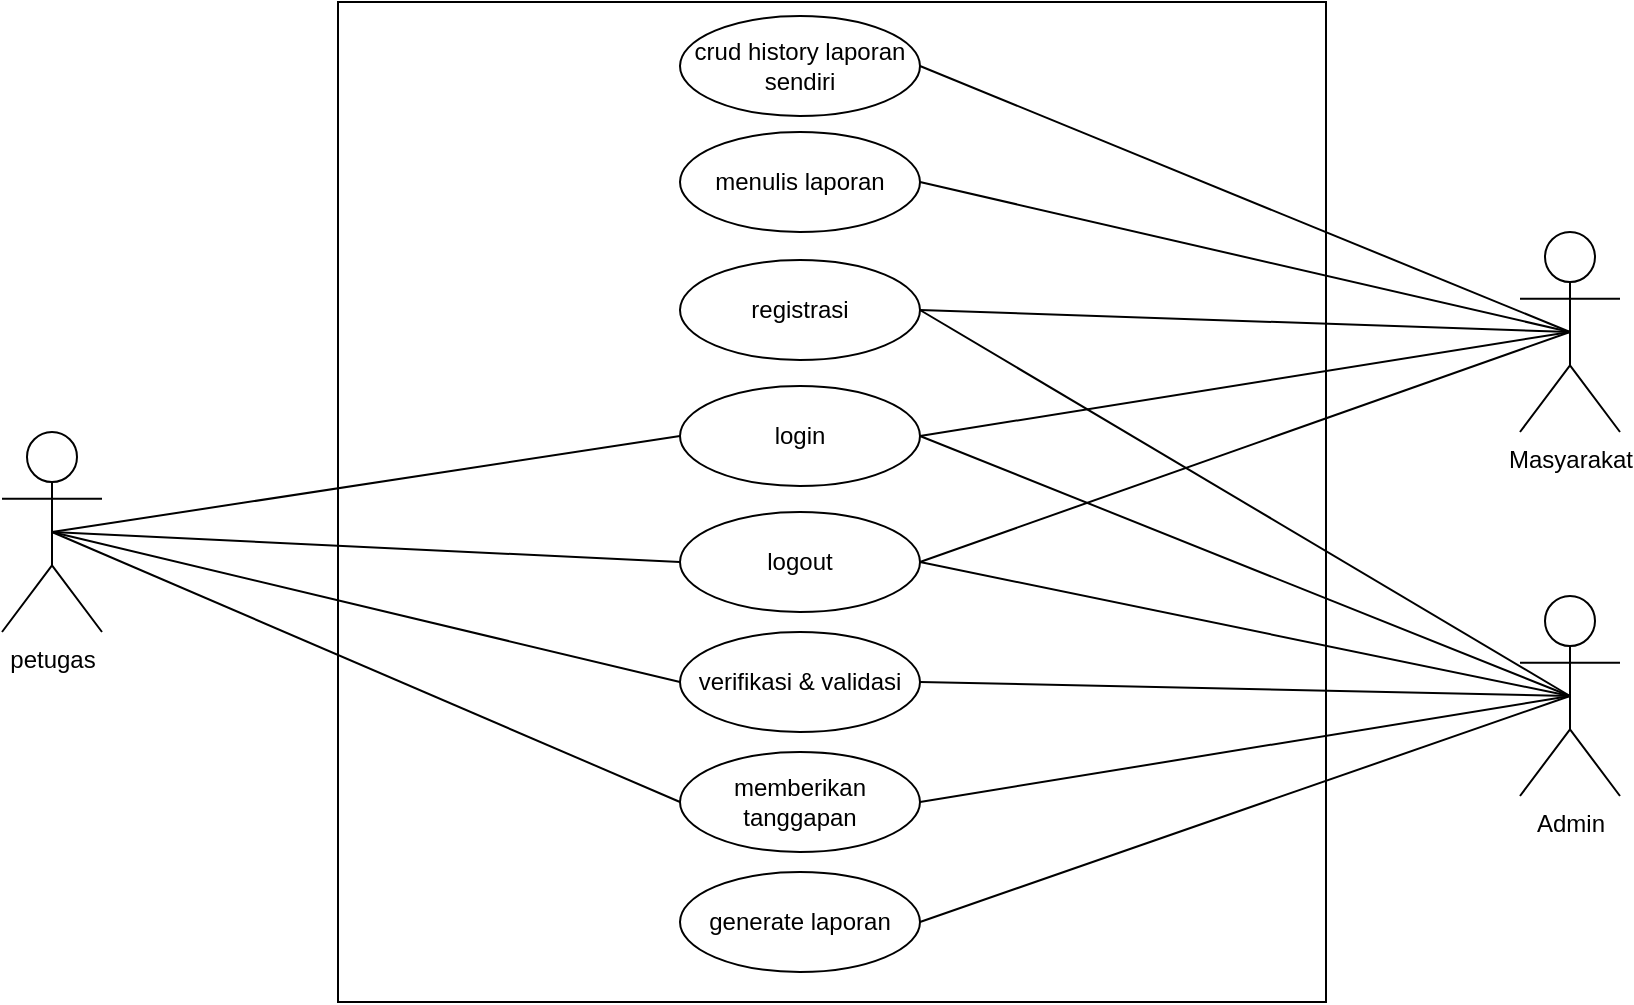 <mxfile version="26.2.13">
  <diagram name="Page-1" id="GyjrU9ZlSgfI-yeVk8re">
    <mxGraphModel dx="886" dy="544" grid="0" gridSize="10" guides="1" tooltips="1" connect="1" arrows="1" fold="1" page="1" pageScale="1" pageWidth="3300" pageHeight="2339" math="0" shadow="0">
      <root>
        <mxCell id="0" />
        <mxCell id="1" parent="0" />
        <mxCell id="D88Sw9c7ocYwhjr1b84T-1" value="" style="rounded=0;whiteSpace=wrap;html=1;fillColor=none;" parent="1" vertex="1">
          <mxGeometry x="209" y="25" width="494" height="500" as="geometry" />
        </mxCell>
        <mxCell id="D88Sw9c7ocYwhjr1b84T-27" style="rounded=0;orthogonalLoop=1;jettySize=auto;html=1;exitX=0.5;exitY=0.5;exitDx=0;exitDy=0;exitPerimeter=0;entryX=1;entryY=0.5;entryDx=0;entryDy=0;endArrow=none;startFill=0;" parent="1" source="D88Sw9c7ocYwhjr1b84T-2" target="D88Sw9c7ocYwhjr1b84T-11" edge="1">
          <mxGeometry relative="1" as="geometry" />
        </mxCell>
        <mxCell id="D88Sw9c7ocYwhjr1b84T-28" style="rounded=0;orthogonalLoop=1;jettySize=auto;html=1;exitX=0.5;exitY=0.5;exitDx=0;exitDy=0;exitPerimeter=0;entryX=1;entryY=0.5;entryDx=0;entryDy=0;endArrow=none;startFill=0;" parent="1" source="D88Sw9c7ocYwhjr1b84T-2" target="D88Sw9c7ocYwhjr1b84T-10" edge="1">
          <mxGeometry relative="1" as="geometry" />
        </mxCell>
        <mxCell id="D88Sw9c7ocYwhjr1b84T-34" style="rounded=0;orthogonalLoop=1;jettySize=auto;html=1;exitX=0.5;exitY=0.5;exitDx=0;exitDy=0;exitPerimeter=0;entryX=1;entryY=0.5;entryDx=0;entryDy=0;endArrow=none;startFill=0;" parent="1" source="D88Sw9c7ocYwhjr1b84T-2" target="D88Sw9c7ocYwhjr1b84T-12" edge="1">
          <mxGeometry relative="1" as="geometry" />
        </mxCell>
        <mxCell id="D88Sw9c7ocYwhjr1b84T-35" style="rounded=0;orthogonalLoop=1;jettySize=auto;html=1;exitX=0.5;exitY=0.5;exitDx=0;exitDy=0;exitPerimeter=0;entryX=1;entryY=0.5;entryDx=0;entryDy=0;endArrow=none;startFill=0;" parent="1" source="D88Sw9c7ocYwhjr1b84T-2" target="D88Sw9c7ocYwhjr1b84T-14" edge="1">
          <mxGeometry relative="1" as="geometry" />
        </mxCell>
        <mxCell id="D88Sw9c7ocYwhjr1b84T-36" style="rounded=0;orthogonalLoop=1;jettySize=auto;html=1;exitX=0.5;exitY=0.5;exitDx=0;exitDy=0;exitPerimeter=0;entryX=1;entryY=0.5;entryDx=0;entryDy=0;endArrow=none;startFill=0;" parent="1" source="D88Sw9c7ocYwhjr1b84T-2" target="D88Sw9c7ocYwhjr1b84T-15" edge="1">
          <mxGeometry relative="1" as="geometry" />
        </mxCell>
        <mxCell id="UFgQwdJ-DHZkpt7VEaB5-1" style="rounded=0;orthogonalLoop=1;jettySize=auto;html=1;exitX=0.5;exitY=0.5;exitDx=0;exitDy=0;exitPerimeter=0;entryX=1;entryY=0.5;entryDx=0;entryDy=0;endArrow=none;startFill=0;" parent="1" source="D88Sw9c7ocYwhjr1b84T-2" target="D88Sw9c7ocYwhjr1b84T-8" edge="1">
          <mxGeometry relative="1" as="geometry" />
        </mxCell>
        <mxCell id="D88Sw9c7ocYwhjr1b84T-2" value="Admin" style="shape=umlActor;verticalLabelPosition=bottom;verticalAlign=top;html=1;outlineConnect=0;fillColor=none;" parent="1" vertex="1">
          <mxGeometry x="800" y="322" width="50" height="100" as="geometry" />
        </mxCell>
        <mxCell id="D88Sw9c7ocYwhjr1b84T-30" style="rounded=0;orthogonalLoop=1;jettySize=auto;html=1;exitX=0.5;exitY=0.5;exitDx=0;exitDy=0;exitPerimeter=0;entryX=0;entryY=0.5;entryDx=0;entryDy=0;endArrow=none;startFill=0;" parent="1" source="D88Sw9c7ocYwhjr1b84T-3" target="D88Sw9c7ocYwhjr1b84T-11" edge="1">
          <mxGeometry relative="1" as="geometry" />
        </mxCell>
        <mxCell id="D88Sw9c7ocYwhjr1b84T-31" style="rounded=0;orthogonalLoop=1;jettySize=auto;html=1;exitX=0.5;exitY=0.5;exitDx=0;exitDy=0;exitPerimeter=0;entryX=0;entryY=0.5;entryDx=0;entryDy=0;endArrow=none;startFill=0;" parent="1" source="D88Sw9c7ocYwhjr1b84T-3" target="D88Sw9c7ocYwhjr1b84T-10" edge="1">
          <mxGeometry relative="1" as="geometry" />
        </mxCell>
        <mxCell id="D88Sw9c7ocYwhjr1b84T-32" style="rounded=0;orthogonalLoop=1;jettySize=auto;html=1;exitX=0.5;exitY=0.5;exitDx=0;exitDy=0;exitPerimeter=0;entryX=0;entryY=0.5;entryDx=0;entryDy=0;endArrow=none;startFill=0;" parent="1" source="D88Sw9c7ocYwhjr1b84T-3" target="D88Sw9c7ocYwhjr1b84T-12" edge="1">
          <mxGeometry relative="1" as="geometry" />
        </mxCell>
        <mxCell id="D88Sw9c7ocYwhjr1b84T-33" style="rounded=0;orthogonalLoop=1;jettySize=auto;html=1;exitX=0.5;exitY=0.5;exitDx=0;exitDy=0;exitPerimeter=0;entryX=0;entryY=0.5;entryDx=0;entryDy=0;endArrow=none;startFill=0;" parent="1" source="D88Sw9c7ocYwhjr1b84T-3" target="D88Sw9c7ocYwhjr1b84T-14" edge="1">
          <mxGeometry relative="1" as="geometry" />
        </mxCell>
        <mxCell id="D88Sw9c7ocYwhjr1b84T-3" value="petugas" style="shape=umlActor;verticalLabelPosition=bottom;verticalAlign=top;html=1;outlineConnect=0;fillColor=none;" parent="1" vertex="1">
          <mxGeometry x="41" y="240" width="50" height="100" as="geometry" />
        </mxCell>
        <mxCell id="D88Sw9c7ocYwhjr1b84T-19" style="rounded=0;orthogonalLoop=1;jettySize=auto;html=1;exitX=0.5;exitY=0.5;exitDx=0;exitDy=0;exitPerimeter=0;entryX=1;entryY=0.5;entryDx=0;entryDy=0;endArrow=none;startFill=0;" parent="1" source="D88Sw9c7ocYwhjr1b84T-7" target="D88Sw9c7ocYwhjr1b84T-8" edge="1">
          <mxGeometry relative="1" as="geometry" />
        </mxCell>
        <mxCell id="D88Sw9c7ocYwhjr1b84T-20" style="rounded=0;orthogonalLoop=1;jettySize=auto;html=1;exitX=0.5;exitY=0.5;exitDx=0;exitDy=0;exitPerimeter=0;entryX=1;entryY=0.5;entryDx=0;entryDy=0;endArrow=none;startFill=0;" parent="1" source="D88Sw9c7ocYwhjr1b84T-7" target="D88Sw9c7ocYwhjr1b84T-11" edge="1">
          <mxGeometry relative="1" as="geometry" />
        </mxCell>
        <mxCell id="D88Sw9c7ocYwhjr1b84T-21" style="rounded=0;orthogonalLoop=1;jettySize=auto;html=1;exitX=0.5;exitY=0.5;exitDx=0;exitDy=0;exitPerimeter=0;entryX=1;entryY=0.5;entryDx=0;entryDy=0;endArrow=none;startFill=0;" parent="1" source="D88Sw9c7ocYwhjr1b84T-7" target="D88Sw9c7ocYwhjr1b84T-10" edge="1">
          <mxGeometry relative="1" as="geometry" />
        </mxCell>
        <mxCell id="D88Sw9c7ocYwhjr1b84T-22" style="rounded=0;orthogonalLoop=1;jettySize=auto;html=1;exitX=0.5;exitY=0.5;exitDx=0;exitDy=0;exitPerimeter=0;entryX=1;entryY=0.5;entryDx=0;entryDy=0;endArrow=none;startFill=0;" parent="1" source="D88Sw9c7ocYwhjr1b84T-7" target="D88Sw9c7ocYwhjr1b84T-13" edge="1">
          <mxGeometry relative="1" as="geometry" />
        </mxCell>
        <mxCell id="ny7yCuhmNwITFCXX_dQn-2" style="rounded=0;orthogonalLoop=1;jettySize=auto;html=1;exitX=0.5;exitY=0.5;exitDx=0;exitDy=0;exitPerimeter=0;entryX=1;entryY=0.5;entryDx=0;entryDy=0;endArrow=none;startFill=0;" parent="1" source="D88Sw9c7ocYwhjr1b84T-7" target="ny7yCuhmNwITFCXX_dQn-1" edge="1">
          <mxGeometry relative="1" as="geometry" />
        </mxCell>
        <mxCell id="D88Sw9c7ocYwhjr1b84T-7" value="Masyarakat" style="shape=umlActor;verticalLabelPosition=bottom;verticalAlign=top;html=1;outlineConnect=0;fillColor=none;" parent="1" vertex="1">
          <mxGeometry x="800" y="140" width="50" height="100" as="geometry" />
        </mxCell>
        <mxCell id="D88Sw9c7ocYwhjr1b84T-8" value="registrasi" style="ellipse;whiteSpace=wrap;html=1;fillColor=none;" parent="1" vertex="1">
          <mxGeometry x="380" y="154" width="120" height="50" as="geometry" />
        </mxCell>
        <mxCell id="D88Sw9c7ocYwhjr1b84T-10" value="logout" style="ellipse;whiteSpace=wrap;html=1;fillColor=none;" parent="1" vertex="1">
          <mxGeometry x="380" y="280" width="120" height="50" as="geometry" />
        </mxCell>
        <mxCell id="D88Sw9c7ocYwhjr1b84T-11" value="login" style="ellipse;whiteSpace=wrap;html=1;fillColor=none;" parent="1" vertex="1">
          <mxGeometry x="380" y="217" width="120" height="50" as="geometry" />
        </mxCell>
        <mxCell id="D88Sw9c7ocYwhjr1b84T-12" value="verifikasi &amp;amp; validasi" style="ellipse;whiteSpace=wrap;html=1;fillColor=none;" parent="1" vertex="1">
          <mxGeometry x="380" y="340" width="120" height="50" as="geometry" />
        </mxCell>
        <mxCell id="D88Sw9c7ocYwhjr1b84T-13" value="menulis laporan" style="ellipse;whiteSpace=wrap;html=1;fillColor=none;" parent="1" vertex="1">
          <mxGeometry x="380" y="90" width="120" height="50" as="geometry" />
        </mxCell>
        <mxCell id="D88Sw9c7ocYwhjr1b84T-14" value="memberikan tanggapan" style="ellipse;whiteSpace=wrap;html=1;fillColor=none;" parent="1" vertex="1">
          <mxGeometry x="380" y="400" width="120" height="50" as="geometry" />
        </mxCell>
        <mxCell id="D88Sw9c7ocYwhjr1b84T-15" value="generate laporan" style="ellipse;whiteSpace=wrap;html=1;fillColor=none;" parent="1" vertex="1">
          <mxGeometry x="380" y="460" width="120" height="50" as="geometry" />
        </mxCell>
        <mxCell id="ny7yCuhmNwITFCXX_dQn-1" value="crud history laporan sendiri" style="ellipse;whiteSpace=wrap;html=1;fillColor=none;" parent="1" vertex="1">
          <mxGeometry x="380" y="32" width="120" height="50" as="geometry" />
        </mxCell>
      </root>
    </mxGraphModel>
  </diagram>
</mxfile>
